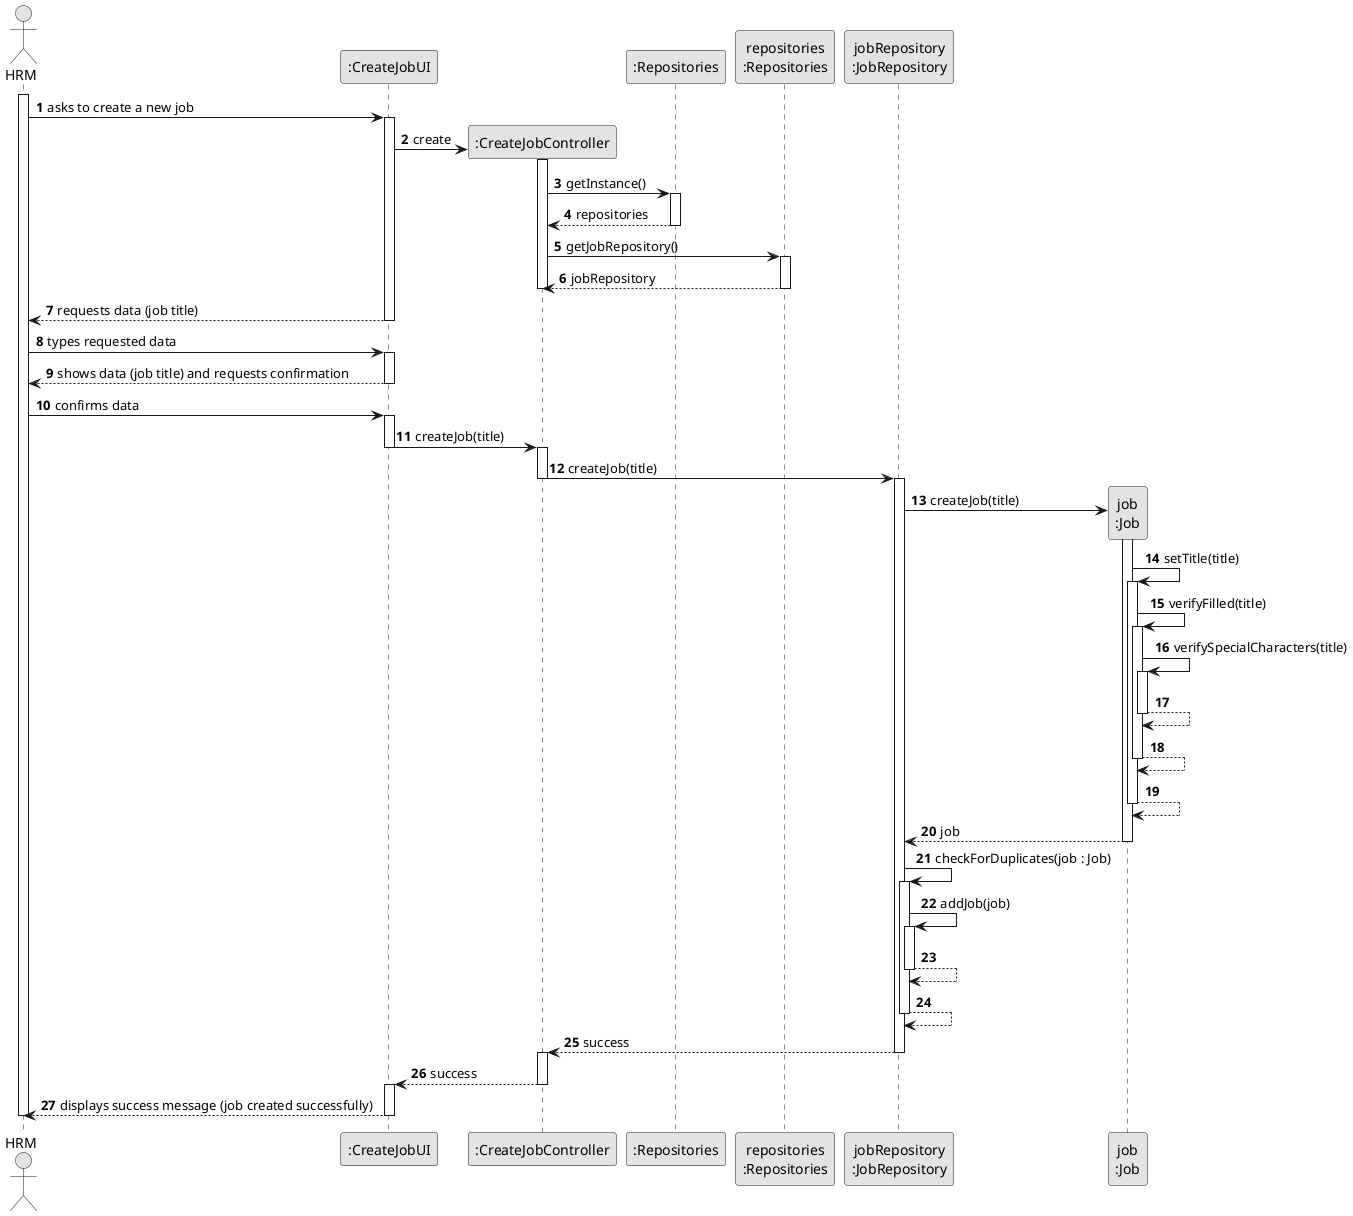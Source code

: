 @startuml
skinparam monochrome true
skinparam packageStyle rectangle
skinparam shadowing false

autonumber

'hide footbox
actor "HRM" as Employee
participant ":CreateJobUI" as UI
participant ":CreateJobController" as CTRL
participant ":Repositories" as GlobRepo
participant "repositories\n:Repositories" as PLAT
participant "jobRepository\n:JobRepository" as jobRepository
participant "job\n:Job" as Job

activate Employee

Employee -> UI : asks to create a new job
activate UI

UI -> CTRL** : create
activate CTRL
CTRL -> GlobRepo : getInstance()
activate GlobRepo
GlobRepo --> CTRL : repositories
deactivate GlobRepo

CTRL -> PLAT : getJobRepository()
activate PLAT
PLAT -->  CTRL: jobRepository
deactivate CTRL
deactivate PLAT

UI --> Employee : requests data (job title)
deactivate UI

Employee -> UI : types requested data
activate UI

UI --> Employee : shows data (job title) and requests confirmation
deactivate UI

Employee -> UI : confirms data
activate UI

UI -> CTRL : createJob(title)
deactivate UI
activate CTRL

CTRL -> jobRepository : createJob(title)
deactivate CTRL
activate jobRepository

    jobRepository -> Job** : createJob(title)
        activate Job
        Job -> Job : setTitle(title)
activate Job
    Job -> Job : verifyFilled(title)
        activate Job
        Job -> Job : verifySpecialCharacters(title)
        activate Job
        Job --> Job
        deactivate Job
    Job --> Job
    deactivate Job
    Job --> Job
    deactivate Job

    'Job -> Job : addJob(job)
    Job --> jobRepository : job

    deactivate Job

    jobRepository -> jobRepository : checkForDuplicates(job : Job)
    activate jobRepository
        jobRepository -> jobRepository: addJob(job)
activate jobRepository
    jobRepository --> jobRepository
    deactivate jobRepository

jobRepository --> jobRepository
    deactivate jobRepository
jobRepository --> CTRL : success
deactivate jobRepository
activate CTRL
deactivate jobRepository

CTRL --> UI : success
deactivate CTRL
activate UI
UI --> Employee : displays success message (job created successfully)

deactivate UI
deactivate Employee

@enduml